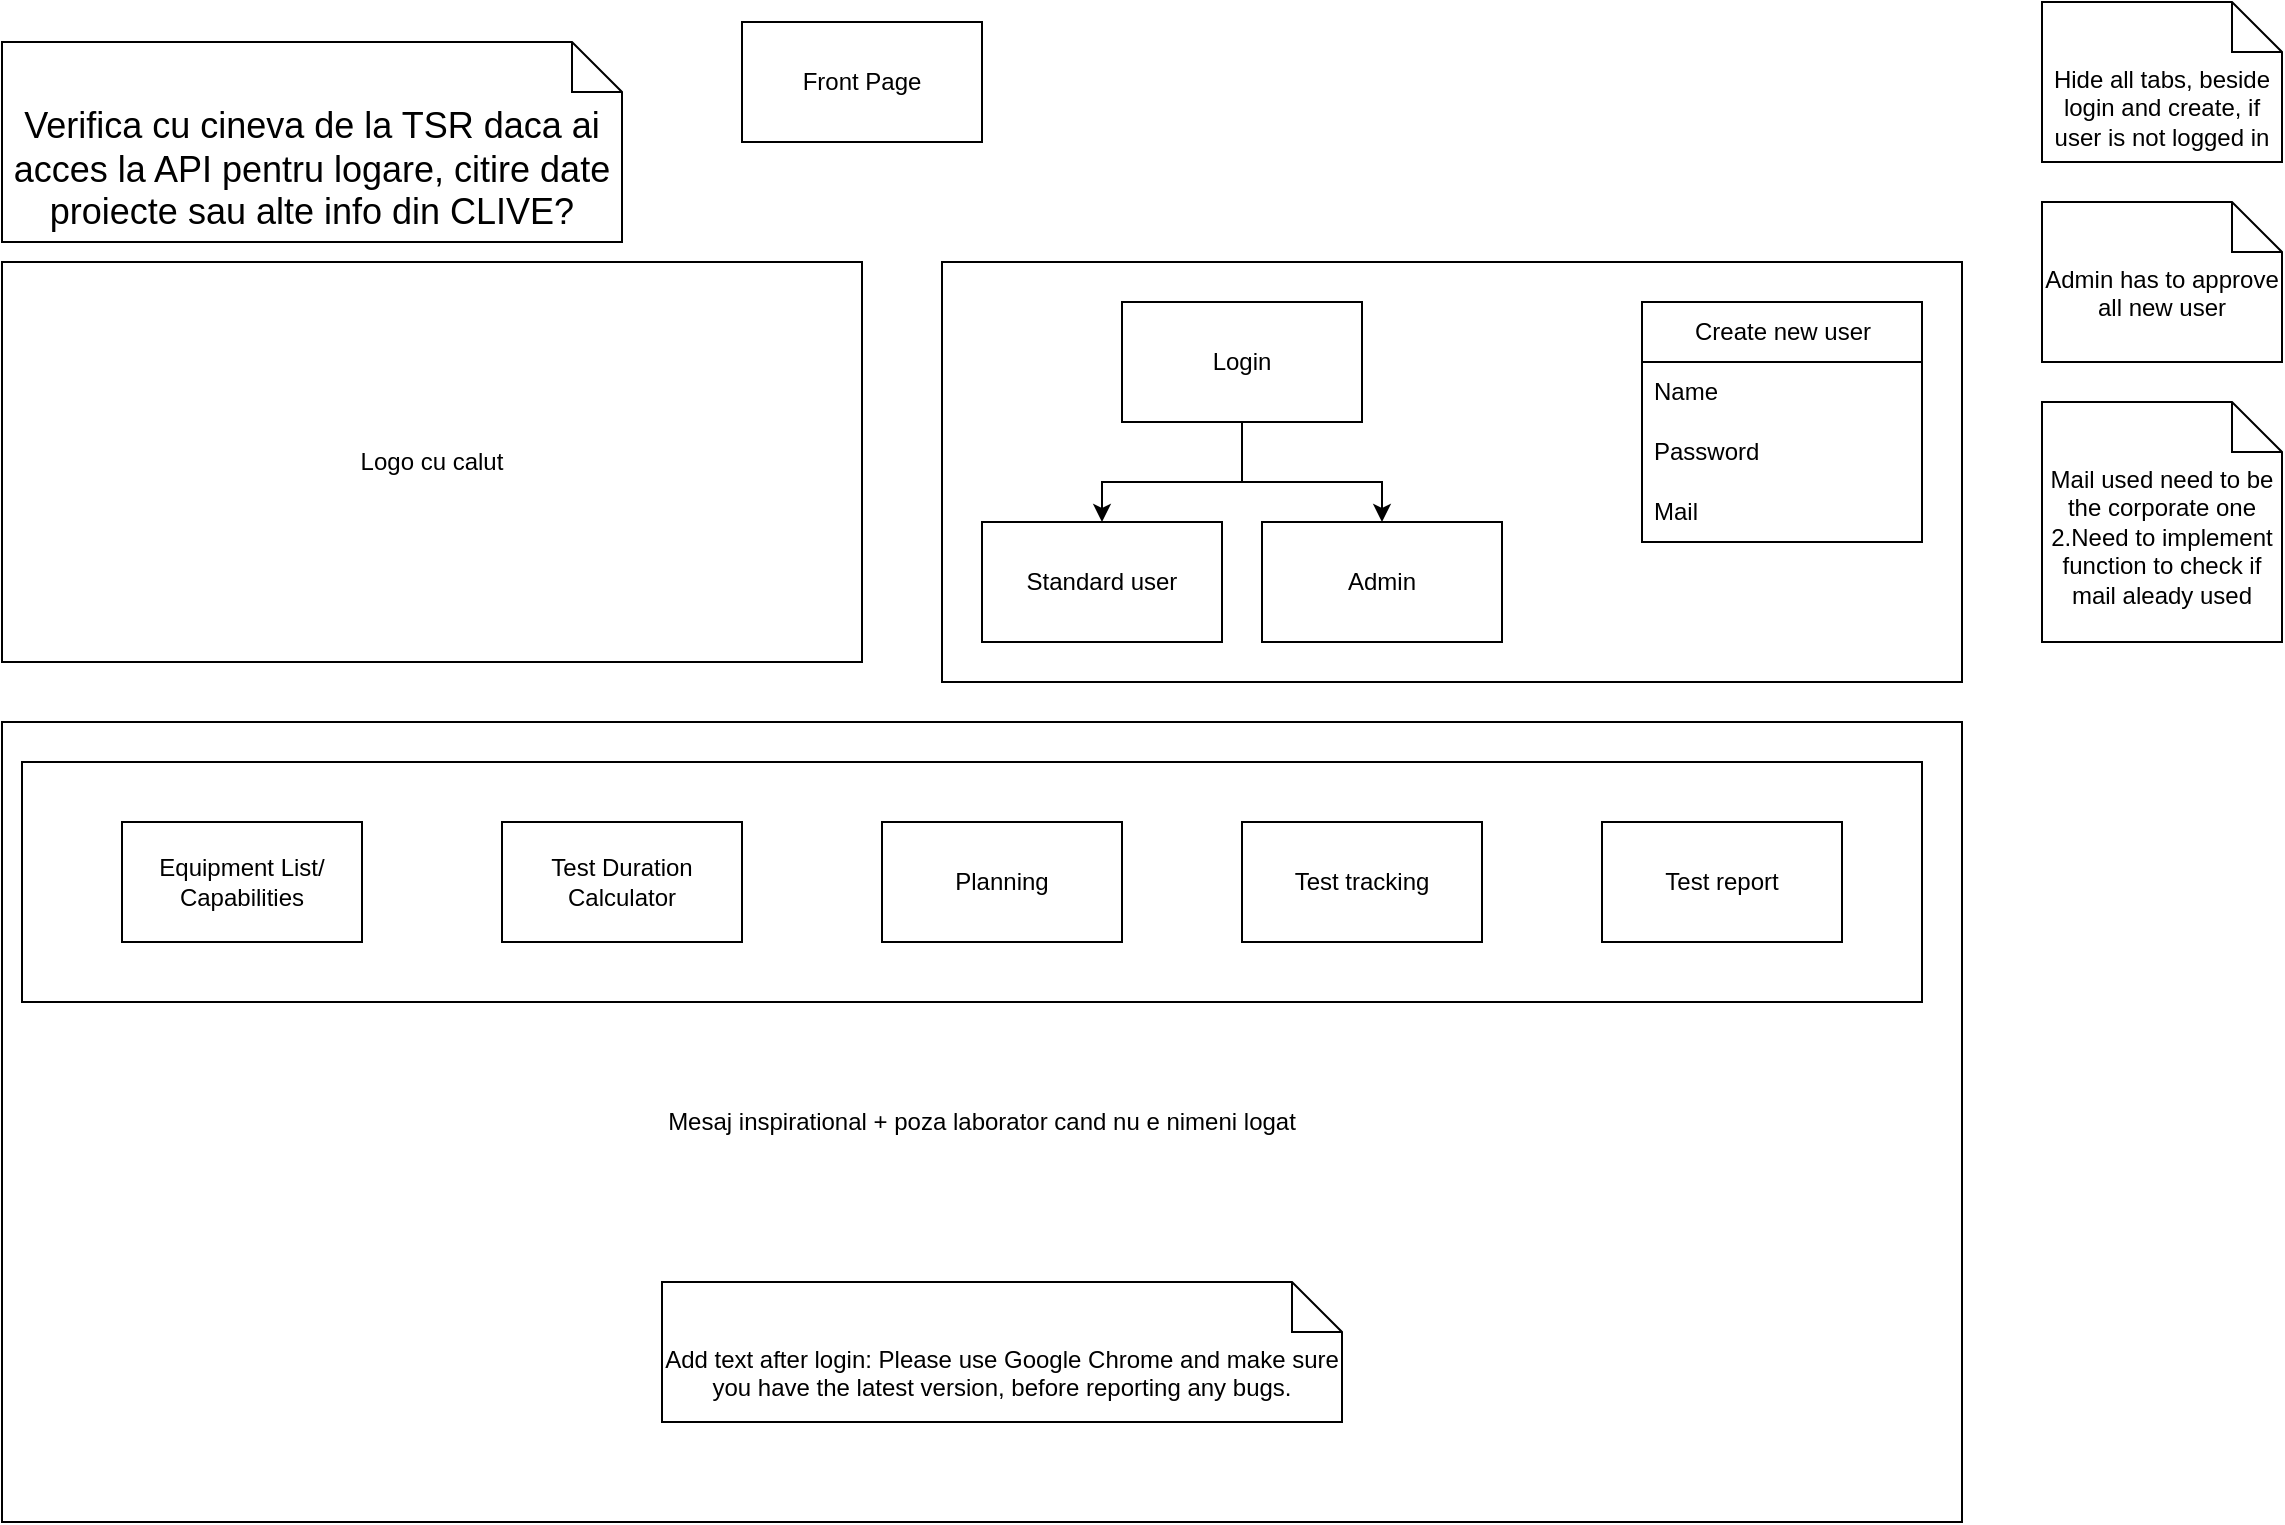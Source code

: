 <mxfile version="15.8.7" type="device" pages="7"><diagram id="C5RBs43oDa-KdzZeNtuy" name="Front Page"><mxGraphModel dx="1278" dy="649" grid="1" gridSize="10" guides="1" tooltips="1" connect="1" arrows="1" fold="1" page="1" pageScale="1" pageWidth="1600" pageHeight="1200" math="0" shadow="0"><root><mxCell id="WIyWlLk6GJQsqaUBKTNV-0"/><mxCell id="WIyWlLk6GJQsqaUBKTNV-1" parent="WIyWlLk6GJQsqaUBKTNV-0"/><mxCell id="rFt3KGQ4Cc3wVqvumHyu-2" value="Mesaj inspirational + poza laborator cand nu e nimeni logat" style="rounded=0;whiteSpace=wrap;html=1;" parent="WIyWlLk6GJQsqaUBKTNV-1" vertex="1"><mxGeometry x="140" y="380" width="980" height="400" as="geometry"/></mxCell><mxCell id="rFt3KGQ4Cc3wVqvumHyu-0" value="" style="rounded=0;whiteSpace=wrap;html=1;" parent="WIyWlLk6GJQsqaUBKTNV-1" vertex="1"><mxGeometry x="610" y="150" width="510" height="210" as="geometry"/></mxCell><mxCell id="I1V4Tr0UsQz78hEVoUAy-0" value="" style="rounded=0;whiteSpace=wrap;html=1;" parent="WIyWlLk6GJQsqaUBKTNV-1" vertex="1"><mxGeometry x="150" y="400" width="950" height="120" as="geometry"/></mxCell><mxCell id="RJZUPNU_bmwEEmIO1mNp-5" value="Front Page" style="rounded=0;whiteSpace=wrap;html=1;" parent="WIyWlLk6GJQsqaUBKTNV-1" vertex="1"><mxGeometry x="510" y="30" width="120" height="60" as="geometry"/></mxCell><mxCell id="RJZUPNU_bmwEEmIO1mNp-8" value="Login" style="rounded=0;whiteSpace=wrap;html=1;" parent="WIyWlLk6GJQsqaUBKTNV-1" vertex="1"><mxGeometry x="700" y="170" width="120" height="60" as="geometry"/></mxCell><mxCell id="RJZUPNU_bmwEEmIO1mNp-13" value="" style="edgeStyle=orthogonalEdgeStyle;rounded=0;orthogonalLoop=1;jettySize=auto;html=1;" parent="WIyWlLk6GJQsqaUBKTNV-1" target="RJZUPNU_bmwEEmIO1mNp-12" edge="1"><mxGeometry relative="1" as="geometry"><mxPoint x="760" y="240" as="sourcePoint"/><Array as="points"><mxPoint x="760" y="260"/><mxPoint x="690" y="260"/></Array></mxGeometry></mxCell><mxCell id="RJZUPNU_bmwEEmIO1mNp-16" value="" style="edgeStyle=orthogonalEdgeStyle;rounded=0;orthogonalLoop=1;jettySize=auto;html=1;exitX=0.5;exitY=1;exitDx=0;exitDy=0;" parent="WIyWlLk6GJQsqaUBKTNV-1" source="RJZUPNU_bmwEEmIO1mNp-8" target="RJZUPNU_bmwEEmIO1mNp-15" edge="1"><mxGeometry relative="1" as="geometry"><mxPoint x="760" y="240" as="sourcePoint"/><Array as="points"><mxPoint x="760" y="260"/><mxPoint x="830" y="260"/></Array></mxGeometry></mxCell><mxCell id="RJZUPNU_bmwEEmIO1mNp-12" value="Standard user" style="whiteSpace=wrap;html=1;rounded=0;" parent="WIyWlLk6GJQsqaUBKTNV-1" vertex="1"><mxGeometry x="630" y="280" width="120" height="60" as="geometry"/></mxCell><mxCell id="RJZUPNU_bmwEEmIO1mNp-15" value="Admin" style="whiteSpace=wrap;html=1;rounded=0;" parent="WIyWlLk6GJQsqaUBKTNV-1" vertex="1"><mxGeometry x="770" y="280" width="120" height="60" as="geometry"/></mxCell><mxCell id="RJZUPNU_bmwEEmIO1mNp-21" value="Create new user" style="swimlane;fontStyle=0;childLayout=stackLayout;horizontal=1;startSize=30;horizontalStack=0;resizeParent=1;resizeParentMax=0;resizeLast=0;collapsible=1;marginBottom=0;rounded=0;fillColor=none;gradientColor=none;html=1;" parent="WIyWlLk6GJQsqaUBKTNV-1" vertex="1"><mxGeometry x="960" y="170" width="140" height="120" as="geometry"><mxRectangle x="960" y="260" width="50" height="30" as="alternateBounds"/></mxGeometry></mxCell><mxCell id="RJZUPNU_bmwEEmIO1mNp-22" value="Name" style="text;strokeColor=none;fillColor=none;align=left;verticalAlign=middle;spacingLeft=4;spacingRight=4;overflow=hidden;points=[[0,0.5],[1,0.5]];portConstraint=eastwest;rotatable=0;rounded=0;html=1;" parent="RJZUPNU_bmwEEmIO1mNp-21" vertex="1"><mxGeometry y="30" width="140" height="30" as="geometry"/></mxCell><mxCell id="RJZUPNU_bmwEEmIO1mNp-23" value="Password" style="text;strokeColor=none;fillColor=none;align=left;verticalAlign=middle;spacingLeft=4;spacingRight=4;overflow=hidden;points=[[0,0.5],[1,0.5]];portConstraint=eastwest;rotatable=0;rounded=0;html=1;" parent="RJZUPNU_bmwEEmIO1mNp-21" vertex="1"><mxGeometry y="60" width="140" height="30" as="geometry"/></mxCell><mxCell id="RJZUPNU_bmwEEmIO1mNp-24" value="Mail" style="text;strokeColor=none;fillColor=none;align=left;verticalAlign=middle;spacingLeft=4;spacingRight=4;overflow=hidden;points=[[0,0.5],[1,0.5]];portConstraint=eastwest;rotatable=0;rounded=0;html=1;" parent="RJZUPNU_bmwEEmIO1mNp-21" vertex="1"><mxGeometry y="90" width="140" height="30" as="geometry"/></mxCell><mxCell id="RJZUPNU_bmwEEmIO1mNp-27" style="text;strokeColor=none;fillColor=none;align=left;verticalAlign=middle;spacingLeft=4;spacingRight=4;overflow=hidden;points=[[0,0.5],[1,0.5]];portConstraint=eastwest;rotatable=0;rounded=0;html=1;" parent="WIyWlLk6GJQsqaUBKTNV-1" vertex="1"><mxGeometry x="960" y="380" width="140" height="10" as="geometry"/></mxCell><mxCell id="RJZUPNU_bmwEEmIO1mNp-28" value="Test Duration Calculator" style="rounded=0;whiteSpace=wrap;html=1;fillColor=none;gradientColor=none;" parent="WIyWlLk6GJQsqaUBKTNV-1" vertex="1"><mxGeometry x="390" y="430" width="120" height="60" as="geometry"/></mxCell><mxCell id="RJZUPNU_bmwEEmIO1mNp-29" value="Planning" style="rounded=0;whiteSpace=wrap;html=1;fillColor=none;gradientColor=none;" parent="WIyWlLk6GJQsqaUBKTNV-1" vertex="1"><mxGeometry x="580" y="430" width="120" height="60" as="geometry"/></mxCell><mxCell id="RJZUPNU_bmwEEmIO1mNp-30" value="Equipment List/ Capabilities" style="rounded=0;whiteSpace=wrap;html=1;fillColor=none;gradientColor=none;" parent="WIyWlLk6GJQsqaUBKTNV-1" vertex="1"><mxGeometry x="200" y="430" width="120" height="60" as="geometry"/></mxCell><mxCell id="2_gbmBmk-mFy2eBmQ3GC-0" value="Hide all tabs, beside login and create, if user is not logged in" style="shape=note2;boundedLbl=1;whiteSpace=wrap;html=1;size=25;verticalAlign=top;align=center;" parent="WIyWlLk6GJQsqaUBKTNV-1" vertex="1"><mxGeometry x="1160" y="20" width="120" height="80" as="geometry"/></mxCell><mxCell id="2_gbmBmk-mFy2eBmQ3GC-1" value="Admin has to approve all new user" style="shape=note2;boundedLbl=1;whiteSpace=wrap;html=1;size=25;verticalAlign=top;align=center;" parent="WIyWlLk6GJQsqaUBKTNV-1" vertex="1"><mxGeometry x="1160" y="120" width="120" height="80" as="geometry"/></mxCell><mxCell id="2_gbmBmk-mFy2eBmQ3GC-2" value="Mail used need to be the corporate one&lt;br&gt;2.Need to implement function to check if mail aleady used" style="shape=note2;boundedLbl=1;whiteSpace=wrap;html=1;size=25;verticalAlign=top;align=center;" parent="WIyWlLk6GJQsqaUBKTNV-1" vertex="1"><mxGeometry x="1160" y="220" width="120" height="120" as="geometry"/></mxCell><mxCell id="rFt3KGQ4Cc3wVqvumHyu-1" value="Logo cu calut" style="rounded=0;whiteSpace=wrap;html=1;" parent="WIyWlLk6GJQsqaUBKTNV-1" vertex="1"><mxGeometry x="140" y="150" width="430" height="200" as="geometry"/></mxCell><mxCell id="rFt3KGQ4Cc3wVqvumHyu-3" value="Test tracking" style="rounded=0;whiteSpace=wrap;html=1;" parent="WIyWlLk6GJQsqaUBKTNV-1" vertex="1"><mxGeometry x="760" y="430" width="120" height="60" as="geometry"/></mxCell><mxCell id="XoXTZrkLWlKkHuD9dTyH-1" value="Add text after login: Please use Google Chrome and make sure you have the latest version, before reporting any bugs." style="shape=note2;boundedLbl=1;whiteSpace=wrap;html=1;size=25;verticalAlign=top;align=center;" parent="WIyWlLk6GJQsqaUBKTNV-1" vertex="1"><mxGeometry x="470" y="660" width="340" height="70" as="geometry"/></mxCell><mxCell id="IUTRgJCzyFQi7A_l7lbC-0" value="&lt;font style=&quot;font-size: 18px&quot;&gt;Verifica cu cineva de la TSR daca ai acces la API pentru logare, citire date proiecte sau alte info din CLIVE?&lt;/font&gt;" style="shape=note2;boundedLbl=1;whiteSpace=wrap;html=1;size=25;verticalAlign=top;align=center;" parent="WIyWlLk6GJQsqaUBKTNV-1" vertex="1"><mxGeometry x="140" y="40" width="310" height="100" as="geometry"/></mxCell><mxCell id="JUavuQLxGNnlcZO5YlxW-0" value="Test report" style="rounded=0;whiteSpace=wrap;html=1;" parent="WIyWlLk6GJQsqaUBKTNV-1" vertex="1"><mxGeometry x="940" y="430" width="120" height="60" as="geometry"/></mxCell></root></mxGraphModel></diagram><diagram id="7iiPvptK0KFM48THmmYd" name="Equipment List/ Capabilities"><mxGraphModel dx="1278" dy="649" grid="1" gridSize="10" guides="1" tooltips="1" connect="1" arrows="1" fold="1" page="1" pageScale="1" pageWidth="1600" pageHeight="1200" math="0" shadow="0"><root><mxCell id="DuJRWAIrD1JnlJbQq-Un-0"/><mxCell id="DuJRWAIrD1JnlJbQq-Un-1" parent="DuJRWAIrD1JnlJbQq-Un-0"/><mxCell id="w2K_tVpRgqPxnXqsQKxw-9" value="" style="rounded=0;whiteSpace=wrap;html=1;" parent="DuJRWAIrD1JnlJbQq-Un-1" vertex="1"><mxGeometry x="60" y="210" width="510" height="1550" as="geometry"/></mxCell><mxCell id="AWF-3m6g3krwU4YdUBEX-0" value="" style="rounded=0;whiteSpace=wrap;html=1;" parent="DuJRWAIrD1JnlJbQq-Un-1" vertex="1"><mxGeometry x="60" y="30" width="1140" height="130" as="geometry"/></mxCell><mxCell id="SFYWnweVkXIrbqSC1wzn-0" value="" style="rounded=0;whiteSpace=wrap;html=1;" parent="DuJRWAIrD1JnlJbQq-Un-1" vertex="1"><mxGeometry x="60" y="280" width="200" height="1310" as="geometry"/></mxCell><mxCell id="nLJQWRXgmxC8ID7Ermn4-0" value="Camera 1.toggle" style="rounded=1;whiteSpace=wrap;html=1;fillColor=none;gradientColor=none;" parent="DuJRWAIrD1JnlJbQq-Un-1" vertex="1"><mxGeometry x="260" y="50" width="120" height="60" as="geometry"/></mxCell><mxCell id="nLJQWRXgmxC8ID7Ermn4-1" value="Tmax" style="rounded=0;whiteSpace=wrap;html=1;fillColor=none;gradientColor=none;" parent="DuJRWAIrD1JnlJbQq-Un-1" vertex="1"><mxGeometry x="100" y="390" width="120" height="60" as="geometry"/></mxCell><mxCell id="nLJQWRXgmxC8ID7Ermn4-2" value="Tmin" style="rounded=0;whiteSpace=wrap;html=1;fillColor=none;gradientColor=none;" parent="DuJRWAIrD1JnlJbQq-Un-1" vertex="1"><mxGeometry x="100" y="480" width="120" height="60" as="geometry"/></mxCell><mxCell id="nLJQWRXgmxC8ID7Ermn4-3" value="Ramp up" style="rounded=0;whiteSpace=wrap;html=1;fillColor=none;gradientColor=none;" parent="DuJRWAIrD1JnlJbQq-Un-1" vertex="1"><mxGeometry x="100" y="570" width="120" height="60" as="geometry"/></mxCell><mxCell id="nLJQWRXgmxC8ID7Ermn4-4" value="Ramp down" style="rounded=0;whiteSpace=wrap;html=1;fillColor=none;gradientColor=none;" parent="DuJRWAIrD1JnlJbQq-Un-1" vertex="1"><mxGeometry x="100" y="660" width="120" height="60" as="geometry"/></mxCell><mxCell id="nLJQWRXgmxC8ID7Ermn4-5" value="Humidity Capable?&lt;br&gt;Yes / No" style="rounded=0;whiteSpace=wrap;html=1;fillColor=none;gradientColor=none;" parent="DuJRWAIrD1JnlJbQq-Un-1" vertex="1"><mxGeometry x="100" y="750" width="120" height="60" as="geometry"/></mxCell><mxCell id="nLJQWRXgmxC8ID7Ermn4-6" value="Limited Capability after calibration&lt;br&gt;Yes / No" style="rounded=0;whiteSpace=wrap;html=1;fillColor=none;gradientColor=none;" parent="DuJRWAIrD1JnlJbQq-Un-1" vertex="1"><mxGeometry x="100" y="840" width="120" height="60" as="geometry"/></mxCell><mxCell id="nLJQWRXgmxC8ID7Ermn4-7" value="Customs Number" style="rounded=0;whiteSpace=wrap;html=1;fillColor=none;gradientColor=none;" parent="DuJRWAIrD1JnlJbQq-Un-1" vertex="1"><mxGeometry x="100" y="930" width="120" height="60" as="geometry"/></mxCell><mxCell id="nLJQWRXgmxC8ID7Ermn4-8" value="Entry Ports" style="rounded=0;whiteSpace=wrap;html=1;fillColor=none;gradientColor=none;" parent="DuJRWAIrD1JnlJbQq-Un-1" vertex="1"><mxGeometry x="100" y="1110" width="120" height="60" as="geometry"/></mxCell><mxCell id="Vkca1y0qSs6QcmGNfRN8-4" value="Model: Dimensiune" style="rounded=0;whiteSpace=wrap;html=1;fillColor=none;gradientColor=none;" parent="DuJRWAIrD1JnlJbQq-Un-1" vertex="1"><mxGeometry x="100" y="300" width="120" height="60" as="geometry"/></mxCell><mxCell id="Vkca1y0qSs6QcmGNfRN8-5" value="Power sockets in area" style="rounded=0;whiteSpace=wrap;html=1;fillColor=none;gradientColor=none;" parent="DuJRWAIrD1JnlJbQq-Un-1" vertex="1"><mxGeometry x="100" y="1200" width="120" height="60" as="geometry"/></mxCell><mxCell id="Vkca1y0qSs6QcmGNfRN8-6" value="Buton EDIT" style="rounded=0;whiteSpace=wrap;html=1;fillColor=none;gradientColor=none;" parent="DuJRWAIrD1JnlJbQq-Un-1" vertex="1"><mxGeometry x="870" y="50" width="120" height="60" as="geometry"/></mxCell><mxCell id="Vkca1y0qSs6QcmGNfRN8-7" value="Buton Save" style="rounded=0;whiteSpace=wrap;html=1;fillColor=none;gradientColor=none;" parent="DuJRWAIrD1JnlJbQq-Un-1" vertex="1"><mxGeometry x="1050" y="50" width="120" height="60" as="geometry"/></mxCell><mxCell id="toYLeqBE4gD2reJ9LeEN-0" value="Buton Add new" style="rounded=0;whiteSpace=wrap;html=1;fillColor=none;gradientColor=none;" parent="DuJRWAIrD1JnlJbQq-Un-1" vertex="1"><mxGeometry x="700" y="50" width="120" height="60" as="geometry"/></mxCell><mxCell id="q4yD0in4XJLP5yVNJhra-0" value="Customs Seconds / Minutes" style="rounded=0;whiteSpace=wrap;html=1;fillColor=none;gradientColor=none;" parent="DuJRWAIrD1JnlJbQq-Un-1" vertex="1"><mxGeometry x="100" y="1020" width="120" height="60" as="geometry"/></mxCell><mxCell id="q4yD0in4XJLP5yVNJhra-1" value="LAO? Y/N" style="rounded=0;whiteSpace=wrap;html=1;" parent="DuJRWAIrD1JnlJbQq-Un-1" vertex="1"><mxGeometry x="100" y="1290" width="120" height="60" as="geometry"/></mxCell><mxCell id="q4yD0in4XJLP5yVNJhra-2" value="Condensation? Y/N" style="rounded=0;whiteSpace=wrap;html=1;" parent="DuJRWAIrD1JnlJbQq-Un-1" vertex="1"><mxGeometry x="100" y="1380" width="120" height="60" as="geometry"/></mxCell><mxCell id="tj1hWtfx8OJa_1Z9AtbY-0" value="Toggle:Business Unit" style="rounded=0;whiteSpace=wrap;html=1;fillColor=none;gradientColor=none;" parent="DuJRWAIrD1JnlJbQq-Un-1" vertex="1"><mxGeometry x="440" y="50" width="120" height="60" as="geometry"/></mxCell><mxCell id="tj1hWtfx8OJa_1Z9AtbY-1" value="Toggle button to choose between equipment and buisines unit" style="rounded=1;whiteSpace=wrap;html=1;fillColor=none;gradientColor=none;" parent="DuJRWAIrD1JnlJbQq-Un-1" vertex="1"><mxGeometry x="80" y="50" width="120" height="60" as="geometry"/></mxCell><mxCell id="tj1hWtfx8OJa_1Z9AtbY-2" value="" style="fillColor=#36B37E;strokeColor=none;rounded=1;arcSize=50;sketch=0;hachureGap=4;pointerEvents=0;fontFamily=Architects Daughter;fontSource=https%3A%2F%2Ffonts.googleapis.com%2Fcss%3Ffamily%3DArchitects%2BDaughter;fontSize=20;" parent="DuJRWAIrD1JnlJbQq-Un-1" vertex="1"><mxGeometry x="120" y="120" width="40" height="20" as="geometry"/></mxCell><mxCell id="tj1hWtfx8OJa_1Z9AtbY-3" value="" style="shape=ellipse;strokeColor=none;fillColor=#ffffff;sketch=0;hachureGap=4;pointerEvents=0;fontFamily=Architects Daughter;fontSource=https%3A%2F%2Ffonts.googleapis.com%2Fcss%3Ffamily%3DArchitects%2BDaughter;fontSize=20;" parent="tj1hWtfx8OJa_1Z9AtbY-2" vertex="1"><mxGeometry x="1" y="0.5" width="16" height="16" relative="1" as="geometry"><mxPoint x="-18" y="-8" as="offset"/></mxGeometry></mxCell><mxCell id="tj1hWtfx8OJa_1Z9AtbY-4" value="" style="html=1;shadow=0;dashed=0;shape=mxgraph.atlassian.check;strokeColor=#ffffff;strokeWidth=2;sketch=1;hachureGap=4;pointerEvents=0;fontFamily=Architects Daughter;fontSource=https%3A%2F%2Ffonts.googleapis.com%2Fcss%3Ffamily%3DArchitects%2BDaughter;fontSize=20;" parent="tj1hWtfx8OJa_1Z9AtbY-2" vertex="1"><mxGeometry y="0.5" width="10" height="8" relative="1" as="geometry"><mxPoint x="6" y="-5" as="offset"/></mxGeometry></mxCell><mxCell id="w2K_tVpRgqPxnXqsQKxw-0" value="" style="rounded=0;whiteSpace=wrap;html=1;" parent="DuJRWAIrD1JnlJbQq-Un-1" vertex="1"><mxGeometry x="630" y="210" width="570" height="590" as="geometry"/></mxCell><mxCell id="w2K_tVpRgqPxnXqsQKxw-1" value="Project name 1" style="rounded=0;whiteSpace=wrap;html=1;fillColor=none;gradientColor=none;" parent="DuJRWAIrD1JnlJbQq-Un-1" vertex="1"><mxGeometry x="675" y="380" width="120" height="60" as="geometry"/></mxCell><mxCell id="w2K_tVpRgqPxnXqsQKxw-2" value="e.g. 64 A Power socket" style="rounded=0;whiteSpace=wrap;html=1;fillColor=none;gradientColor=none;" parent="DuJRWAIrD1JnlJbQq-Un-1" vertex="1"><mxGeometry x="825" y="380" width="120" height="60" as="geometry"/></mxCell><mxCell id="w2K_tVpRgqPxnXqsQKxw-3" value="Project name 2" style="rounded=0;whiteSpace=wrap;html=1;fillColor=none;gradientColor=none;" parent="DuJRWAIrD1JnlJbQq-Un-1" vertex="1"><mxGeometry x="675" y="470" width="120" height="60" as="geometry"/></mxCell><mxCell id="w2K_tVpRgqPxnXqsQKxw-4" value="Only Big chambers" style="rounded=0;whiteSpace=wrap;html=1;fillColor=none;gradientColor=none;" parent="DuJRWAIrD1JnlJbQq-Un-1" vertex="1"><mxGeometry x="825" y="470" width="120" height="60" as="geometry"/></mxCell><mxCell id="w2K_tVpRgqPxnXqsQKxw-5" value="Requirement" style="text;strokeColor=none;fillColor=none;align=left;verticalAlign=top;spacingLeft=4;spacingRight=4;overflow=hidden;rotatable=0;points=[[0,0.5],[1,0.5]];portConstraint=eastwest;rounded=0;html=1;" parent="DuJRWAIrD1JnlJbQq-Un-1" vertex="1"><mxGeometry x="835" y="340" width="110" height="26" as="geometry"/></mxCell><mxCell id="w2K_tVpRgqPxnXqsQKxw-6" value="Project name 3" style="rounded=0;whiteSpace=wrap;html=1;fillColor=none;gradientColor=none;" parent="DuJRWAIrD1JnlJbQq-Un-1" vertex="1"><mxGeometry x="675" y="560" width="120" height="60" as="geometry"/></mxCell><mxCell id="w2K_tVpRgqPxnXqsQKxw-7" value="Custom per second" style="rounded=0;whiteSpace=wrap;html=1;fillColor=none;gradientColor=none;" parent="DuJRWAIrD1JnlJbQq-Un-1" vertex="1"><mxGeometry x="825" y="560" width="120" height="60" as="geometry"/></mxCell><mxCell id="w2K_tVpRgqPxnXqsQKxw-8" value="&amp;nbsp;4 Custom" style="rounded=0;whiteSpace=wrap;html=1;fillColor=none;gradientColor=none;" parent="DuJRWAIrD1JnlJbQq-Un-1" vertex="1"><mxGeometry x="975" y="560" width="120" height="60" as="geometry"/></mxCell><mxCell id="w2K_tVpRgqPxnXqsQKxw-10" value="Page and button is shown if toggle is for chamber" style="text;html=1;strokeColor=none;fillColor=none;align=center;verticalAlign=middle;whiteSpace=wrap;rounded=0;" parent="DuJRWAIrD1JnlJbQq-Un-1" vertex="1"><mxGeometry x="170" y="230" width="210" height="30" as="geometry"/></mxCell><mxCell id="w2K_tVpRgqPxnXqsQKxw-11" value="Page and button is shown if toggle is for Buisness unit" style="text;html=1;strokeColor=none;fillColor=none;align=center;verticalAlign=middle;whiteSpace=wrap;rounded=0;" parent="DuJRWAIrD1JnlJbQq-Un-1" vertex="1"><mxGeometry x="860" y="270" width="180" height="30" as="geometry"/></mxCell><mxCell id="tlWdZryNwerWiCRfiZDc-0" value="Neighbour chambers(To be completed for Ice water shock)" style="rounded=0;whiteSpace=wrap;html=1;" parent="DuJRWAIrD1JnlJbQq-Un-1" vertex="1"><mxGeometry x="100" y="1470" width="120" height="60" as="geometry"/></mxCell></root></mxGraphModel></diagram><diagram id="bTPfYPfa7E4M-gvD9mkZ" name="Test Duration Calculator"><mxGraphModel dx="1278" dy="1849" grid="1" gridSize="10" guides="1" tooltips="1" connect="1" arrows="1" fold="1" page="1" pageScale="1" pageWidth="1600" pageHeight="1200" math="0" shadow="0"><root><mxCell id="evMjg7DIV9kg0iN_RudY-0"/><mxCell id="evMjg7DIV9kg0iN_RudY-1" parent="evMjg7DIV9kg0iN_RudY-0"/><mxCell id="iEcpUaZsrXrKZJ6F6ecY-0" value="" style="rounded=0;whiteSpace=wrap;html=1;" parent="evMjg7DIV9kg0iN_RudY-1" vertex="1"><mxGeometry x="70" y="190" width="1500" height="880" as="geometry"/></mxCell><mxCell id="-1M276N7DuCSz5oevuFR-23" value="" style="rounded=0;whiteSpace=wrap;html=1;" parent="evMjg7DIV9kg0iN_RudY-1" vertex="1"><mxGeometry x="80" y="190" width="1250" height="80" as="geometry"/></mxCell><mxCell id="-1M276N7DuCSz5oevuFR-8" value="" style="rounded=0;whiteSpace=wrap;html=1;" parent="evMjg7DIV9kg0iN_RudY-1" vertex="1"><mxGeometry x="60" y="60" width="1000" height="90" as="geometry"/></mxCell><mxCell id="-1M276N7DuCSz5oevuFR-12" style="edgeStyle=orthogonalEdgeStyle;rounded=0;orthogonalLoop=1;jettySize=auto;html=1;entryX=0.5;entryY=1;entryDx=0;entryDy=0;entryPerimeter=0;" parent="evMjg7DIV9kg0iN_RudY-1" source="-1M276N7DuCSz5oevuFR-7" target="-1M276N7DuCSz5oevuFR-13" edge="1"><mxGeometry relative="1" as="geometry"><mxPoint x="480" y="485" as="targetPoint"/></mxGeometry></mxCell><mxCell id="-1M276N7DuCSz5oevuFR-7" value="" style="rounded=0;whiteSpace=wrap;html=1;" parent="evMjg7DIV9kg0iN_RudY-1" vertex="1"><mxGeometry x="80" y="280" width="360" height="730" as="geometry"/></mxCell><mxCell id="vC3Tqdd4kCdH7SI-XOFL-0" value="1. Standard name Test Name" style="rounded=0;whiteSpace=wrap;html=1;fillColor=none;gradientColor=none;" parent="evMjg7DIV9kg0iN_RudY-1" vertex="1"><mxGeometry x="90" y="290" width="120" height="60" as="geometry"/></mxCell><mxCell id="vC3Tqdd4kCdH7SI-XOFL-2" value="Project Name" style="rounded=0;whiteSpace=wrap;html=1;fillColor=none;gradientColor=none;" parent="evMjg7DIV9kg0iN_RudY-1" vertex="1"><mxGeometry x="370" y="200" width="120" height="60" as="geometry"/></mxCell><mxCell id="vC3Tqdd4kCdH7SI-XOFL-3" value="Toggle: Leg X&lt;br&gt;&amp;nbsp; &amp;nbsp; &amp;nbsp;Create New Leg" style="rounded=0;whiteSpace=wrap;html=1;fillColor=none;gradientColor=none;" parent="evMjg7DIV9kg0iN_RudY-1" vertex="1"><mxGeometry x="510" y="200" width="120" height="60" as="geometry"/></mxCell><mxCell id="vC3Tqdd4kCdH7SI-XOFL-6" value="Tstart:" style="rounded=0;whiteSpace=wrap;html=1;fillColor=none;gradientColor=none;" parent="evMjg7DIV9kg0iN_RudY-1" vertex="1"><mxGeometry x="270" y="450" width="120" height="60" as="geometry"/></mxCell><mxCell id="vC3Tqdd4kCdH7SI-XOFL-7" value="Tmin" style="rounded=0;whiteSpace=wrap;html=1;fillColor=none;gradientColor=none;" parent="evMjg7DIV9kg0iN_RudY-1" vertex="1"><mxGeometry x="270" y="530" width="120" height="60" as="geometry"/></mxCell><mxCell id="vC3Tqdd4kCdH7SI-XOFL-8" value="Tmax" style="rounded=0;whiteSpace=wrap;html=1;fillColor=none;gradientColor=none;" parent="evMjg7DIV9kg0iN_RudY-1" vertex="1"><mxGeometry x="270" y="610" width="120" height="60" as="geometry"/></mxCell><mxCell id="vC3Tqdd4kCdH7SI-XOFL-9" value="Thold" style="rounded=0;whiteSpace=wrap;html=1;fillColor=none;gradientColor=none;" parent="evMjg7DIV9kg0iN_RudY-1" vertex="1"><mxGeometry x="270" y="690" width="120" height="60" as="geometry"/></mxCell><mxCell id="yfXrq_zcImt6haItGx8Q-0" value="ID / Leg start date" style="rounded=0;whiteSpace=wrap;html=1;" parent="evMjg7DIV9kg0iN_RudY-1" vertex="1"><mxGeometry x="650" y="200" width="120" height="60" as="geometry"/></mxCell><mxCell id="OUhHXnB-wK_JYMWnzdED-1" style="edgeStyle=orthogonalEdgeStyle;rounded=0;orthogonalLoop=1;jettySize=auto;html=1;entryX=0.5;entryY=1;entryDx=0;entryDy=0;entryPerimeter=0;" parent="evMjg7DIV9kg0iN_RudY-1" source="iEcpUaZsrXrKZJ6F6ecY-2" target="OUhHXnB-wK_JYMWnzdED-0" edge="1"><mxGeometry relative="1" as="geometry"/></mxCell><mxCell id="iEcpUaZsrXrKZJ6F6ecY-2" value="Edit Project Data" style="rounded=0;whiteSpace=wrap;html=1;" parent="evMjg7DIV9kg0iN_RudY-1" vertex="1"><mxGeometry x="710" y="70" width="120" height="60" as="geometry"/></mxCell><mxCell id="-1M276N7DuCSz5oevuFR-1" style="edgeStyle=orthogonalEdgeStyle;rounded=0;orthogonalLoop=1;jettySize=auto;html=1;exitX=1;exitY=0.5;exitDx=0;exitDy=0;entryX=0.5;entryY=0;entryDx=0;entryDy=0;entryPerimeter=0;" parent="evMjg7DIV9kg0iN_RudY-1" source="iEcpUaZsrXrKZJ6F6ecY-3" target="-1M276N7DuCSz5oevuFR-0" edge="1"><mxGeometry relative="1" as="geometry"><mxPoint x="1080" y="140" as="targetPoint"/></mxGeometry></mxCell><mxCell id="iEcpUaZsrXrKZJ6F6ecY-3" value="Clone / Copy Project" style="rounded=0;whiteSpace=wrap;html=1;" parent="evMjg7DIV9kg0iN_RudY-1" vertex="1"><mxGeometry x="860" y="70" width="120" height="60" as="geometry"/></mxCell><mxCell id="-1M276N7DuCSz5oevuFR-0" value="New Project with name: Copy of Project ID XXX" style="shape=note2;boundedLbl=1;whiteSpace=wrap;html=1;size=25;verticalAlign=top;align=center;" parent="evMjg7DIV9kg0iN_RudY-1" vertex="1"><mxGeometry x="1170" y="60" width="120" height="90" as="geometry"/></mxCell><mxCell id="-1M276N7DuCSz5oevuFR-2" value="Project ID" style="rounded=0;whiteSpace=wrap;html=1;fillColor=none;gradientColor=none;" parent="evMjg7DIV9kg0iN_RudY-1" vertex="1"><mxGeometry x="90" y="200" width="120" height="60" as="geometry"/></mxCell><mxCell id="-1M276N7DuCSz5oevuFR-3" value="&lt;span&gt;Toggle: Project ID OR Search for Project ID&lt;/span&gt;" style="rounded=0;whiteSpace=wrap;html=1;" parent="evMjg7DIV9kg0iN_RudY-1" vertex="1"><mxGeometry x="100" y="70" width="120" height="60" as="geometry"/></mxCell><mxCell id="-1M276N7DuCSz5oevuFR-4" value="Start new project" style="rounded=0;whiteSpace=wrap;html=1;" parent="evMjg7DIV9kg0iN_RudY-1" vertex="1"><mxGeometry x="560" y="70" width="120" height="60" as="geometry"/></mxCell><mxCell id="2kp0RiQIdVxLkYgMcjS8-1" style="edgeStyle=orthogonalEdgeStyle;rounded=0;orthogonalLoop=1;jettySize=auto;html=1;exitX=0.5;exitY=0;exitDx=0;exitDy=0;" parent="evMjg7DIV9kg0iN_RudY-1" source="-1M276N7DuCSz5oevuFR-5" edge="1"><mxGeometry relative="1" as="geometry"><mxPoint x="1089.714" y="-50" as="targetPoint"/></mxGeometry></mxCell><mxCell id="-1M276N7DuCSz5oevuFR-5" value="Save" style="rounded=0;whiteSpace=wrap;html=1;" parent="evMjg7DIV9kg0iN_RudY-1" vertex="1"><mxGeometry x="1030" y="200" width="120" height="60" as="geometry"/></mxCell><mxCell id="-1M276N7DuCSz5oevuFR-25" style="edgeStyle=orthogonalEdgeStyle;rounded=0;orthogonalLoop=1;jettySize=auto;html=1;entryX=0;entryY=0.5;entryDx=0;entryDy=0;entryPerimeter=0;" parent="evMjg7DIV9kg0iN_RudY-1" source="-1M276N7DuCSz5oevuFR-6" target="-1M276N7DuCSz5oevuFR-24" edge="1"><mxGeometry relative="1" as="geometry"/></mxCell><mxCell id="-1M276N7DuCSz5oevuFR-6" value="Export to planning" style="rounded=0;whiteSpace=wrap;html=1;" parent="evMjg7DIV9kg0iN_RudY-1" vertex="1"><mxGeometry x="1170" y="200" width="120" height="60" as="geometry"/></mxCell><mxCell id="-1M276N7DuCSz5oevuFR-17" style="edgeStyle=orthogonalEdgeStyle;rounded=0;orthogonalLoop=1;jettySize=auto;html=1;" parent="evMjg7DIV9kg0iN_RudY-1" source="-1M276N7DuCSz5oevuFR-13" target="-1M276N7DuCSz5oevuFR-15" edge="1"><mxGeometry relative="1" as="geometry"/></mxCell><mxCell id="-1M276N7DuCSz5oevuFR-13" value="After Click or enter 1.Standard name /&amp;nbsp; Test name fields will be added on the right side of screen and a default zone will be left on left side with no data input" style="shape=note2;boundedLbl=1;whiteSpace=wrap;html=1;size=25;verticalAlign=top;align=center;" parent="evMjg7DIV9kg0iN_RudY-1" vertex="1"><mxGeometry x="480" y="305" width="180" height="155" as="geometry"/></mxCell><mxCell id="-1M276N7DuCSz5oevuFR-14" value="Click to calculate duration or press enter" style="rounded=0;whiteSpace=wrap;html=1;" parent="evMjg7DIV9kg0iN_RudY-1" vertex="1"><mxGeometry x="90" y="370" width="120" height="60" as="geometry"/></mxCell><mxCell id="5VFwo6uD01gqR_GQ--WW-1" style="edgeStyle=orthogonalEdgeStyle;rounded=0;orthogonalLoop=1;jettySize=auto;html=1;entryX=0.5;entryY=0;entryDx=0;entryDy=0;entryPerimeter=0;" parent="evMjg7DIV9kg0iN_RudY-1" source="-1M276N7DuCSz5oevuFR-15" target="5VFwo6uD01gqR_GQ--WW-0" edge="1"><mxGeometry relative="1" as="geometry"/></mxCell><mxCell id="SlE-0u7bJ63nMxhUcq6w-1" style="edgeStyle=orthogonalEdgeStyle;rounded=0;orthogonalLoop=1;jettySize=auto;html=1;exitX=0.25;exitY=1;exitDx=0;exitDy=0;entryX=0.5;entryY=0;entryDx=0;entryDy=0;entryPerimeter=0;" parent="evMjg7DIV9kg0iN_RudY-1" source="-1M276N7DuCSz5oevuFR-15" target="SlE-0u7bJ63nMxhUcq6w-0" edge="1"><mxGeometry relative="1" as="geometry"/></mxCell><mxCell id="-1M276N7DuCSz5oevuFR-15" value="" style="rounded=0;whiteSpace=wrap;html=1;" parent="evMjg7DIV9kg0iN_RudY-1" vertex="1"><mxGeometry x="700" y="290" width="860" height="185" as="geometry"/></mxCell><mxCell id="-1M276N7DuCSz5oevuFR-18" value="1. Standard name Test Name" style="rounded=0;whiteSpace=wrap;html=1;fillColor=none;gradientColor=none;" parent="evMjg7DIV9kg0iN_RudY-1" vertex="1"><mxGeometry x="730" y="395" width="120" height="60" as="geometry"/></mxCell><mxCell id="-1M276N7DuCSz5oevuFR-19" value="Test duration weeks/ days / hours" style="rounded=0;whiteSpace=wrap;html=1;" parent="evMjg7DIV9kg0iN_RudY-1" vertex="1"><mxGeometry x="870" y="395" width="120" height="60" as="geometry"/></mxCell><mxCell id="-1M276N7DuCSz5oevuFR-20" value="Available start date(based on planning sheet)" style="rounded=0;whiteSpace=wrap;html=1;" parent="evMjg7DIV9kg0iN_RudY-1" vertex="1"><mxGeometry x="1010" y="395" width="120" height="60" as="geometry"/></mxCell><mxCell id="-1M276N7DuCSz5oevuFR-21" value="Chamber NR. XX" style="rounded=0;whiteSpace=wrap;html=1;" parent="evMjg7DIV9kg0iN_RudY-1" vertex="1"><mxGeometry x="1290" y="395" width="120" height="60" as="geometry"/></mxCell><mxCell id="-1M276N7DuCSz5oevuFR-22" value="Export Test parameters to JSON file" style="rounded=0;whiteSpace=wrap;html=1;" parent="evMjg7DIV9kg0iN_RudY-1" vertex="1"><mxGeometry x="1430" y="395" width="120" height="60" as="geometry"/></mxCell><mxCell id="-1M276N7DuCSz5oevuFR-24" value="0.Check if Project alrady exist on planning&lt;br&gt;1.Lock tests to planning&lt;br&gt;2.Add random color to Leg&lt;br&gt;3.Export data to Test tracking." style="shape=note2;boundedLbl=1;whiteSpace=wrap;html=1;size=25;verticalAlign=top;align=center;" parent="evMjg7DIV9kg0iN_RudY-1" vertex="1"><mxGeometry x="1350" y="140" width="190" height="120" as="geometry"/></mxCell><mxCell id="2kp0RiQIdVxLkYgMcjS8-3" style="edgeStyle=orthogonalEdgeStyle;rounded=0;orthogonalLoop=1;jettySize=auto;html=1;exitX=0;exitY=0;exitDx=150;exitDy=67.5;exitPerimeter=0;entryX=0;entryY=0.5;entryDx=0;entryDy=0;entryPerimeter=0;" parent="evMjg7DIV9kg0iN_RudY-1" source="5VFwo6uD01gqR_GQ--WW-0" target="2kp0RiQIdVxLkYgMcjS8-0" edge="1"><mxGeometry relative="1" as="geometry"/></mxCell><mxCell id="5VFwo6uD01gqR_GQ--WW-0" value="Next test start date will be based on end date of previous test taking in account weekends and free days&amp;nbsp;" style="shape=note2;boundedLbl=1;whiteSpace=wrap;html=1;size=25;verticalAlign=top;align=center;" parent="evMjg7DIV9kg0iN_RudY-1" vertex="1"><mxGeometry x="1055" y="595" width="150" height="110" as="geometry"/></mxCell><mxCell id="SlE-0u7bJ63nMxhUcq6w-0" value="If mouse click on 1.Test Name parameter used to calculate duration will appear on left side of screen" style="shape=note2;boundedLbl=1;whiteSpace=wrap;html=1;size=25;verticalAlign=top;align=center;" parent="evMjg7DIV9kg0iN_RudY-1" vertex="1"><mxGeometry x="830" y="600" width="170" height="100" as="geometry"/></mxCell><mxCell id="OUhHXnB-wK_JYMWnzdED-0" value="Prompt which require password will Pop Up to activate edit" style="shape=note2;boundedLbl=1;whiteSpace=wrap;html=1;size=25;verticalAlign=top;align=center;" parent="evMjg7DIV9kg0iN_RudY-1" vertex="1"><mxGeometry x="710" y="-120" width="120" height="90" as="geometry"/></mxCell><mxCell id="4bAGWJzG4Wa3ph4t4Eim-0" value="Number of samples" style="rounded=0;whiteSpace=wrap;html=1;" parent="evMjg7DIV9kg0iN_RudY-1" vertex="1"><mxGeometry x="270" y="290" width="120" height="60" as="geometry"/></mxCell><mxCell id="4bAGWJzG4Wa3ph4t4Eim-1" value="Operated during test: Y/N." style="rounded=0;whiteSpace=wrap;html=1;" parent="evMjg7DIV9kg0iN_RudY-1" vertex="1"><mxGeometry x="270" y="370" width="120" height="60" as="geometry"/></mxCell><mxCell id="bVf4YIRvmUVixwbp24bU-0" value="Toggle to select:Bussines unit" style="rounded=0;whiteSpace=wrap;html=1;" parent="evMjg7DIV9kg0iN_RudY-1" vertex="1"><mxGeometry x="230" y="200" width="120" height="60" as="geometry"/></mxCell><mxCell id="xRPLP_qJnTxZJ20RIi7o-0" value="End date for test" style="rounded=0;whiteSpace=wrap;html=1;" parent="evMjg7DIV9kg0iN_RudY-1" vertex="1"><mxGeometry x="1150" y="395" width="120" height="60" as="geometry"/></mxCell><mxCell id="TiTrOATbu9SmciyEOEHM-0" value="Project team requester:" style="rounded=0;whiteSpace=wrap;html=1;" parent="evMjg7DIV9kg0iN_RudY-1" vertex="1"><mxGeometry x="760" y="310" width="160" height="60" as="geometry"/></mxCell><mxCell id="TiTrOATbu9SmciyEOEHM-1" value="Test planner:(Get name via logged user when click to calculate button)" style="rounded=0;whiteSpace=wrap;html=1;" parent="evMjg7DIV9kg0iN_RudY-1" vertex="1"><mxGeometry x="1100" y="310" width="160" height="60" as="geometry"/></mxCell><mxCell id="TiTrOATbu9SmciyEOEHM-2" value="Rel test performer(To be added after qualification start by rel)" style="rounded=0;whiteSpace=wrap;html=1;" parent="evMjg7DIV9kg0iN_RudY-1" vertex="1"><mxGeometry x="1290" y="310" width="190" height="60" as="geometry"/></mxCell><mxCell id="TiTrOATbu9SmciyEOEHM-3" value="Project team FT:" style="rounded=0;whiteSpace=wrap;html=1;" parent="evMjg7DIV9kg0iN_RudY-1" vertex="1"><mxGeometry x="950" y="310" width="120" height="60" as="geometry"/></mxCell><mxCell id="RTq5uI1EXYRO_LDTOZke-0" value="Buffer: Days added to test duration" style="rounded=0;whiteSpace=wrap;html=1;" parent="evMjg7DIV9kg0iN_RudY-1" vertex="1"><mxGeometry x="270" y="850" width="120" height="60" as="geometry"/></mxCell><mxCell id="RTq5uI1EXYRO_LDTOZke-1" value="Cycles" style="rounded=0;whiteSpace=wrap;html=1;" parent="evMjg7DIV9kg0iN_RudY-1" vertex="1"><mxGeometry x="270" y="770" width="120" height="60" as="geometry"/></mxCell><mxCell id="2kp0RiQIdVxLkYgMcjS8-0" value="Test start will be considered next work day at 12:00. And can be started earlier if possible.&lt;br&gt;e.g Test end on monday at 14:00, Next test will be started on Tuesday at 12:00&lt;br&gt;" style="shape=note2;boundedLbl=1;whiteSpace=wrap;html=1;size=25;verticalAlign=top;align=center;" parent="evMjg7DIV9kg0iN_RudY-1" vertex="1"><mxGeometry x="1220" y="610" width="260" height="100" as="geometry"/></mxCell><mxCell id="2kp0RiQIdVxLkYgMcjS8-2" value="When save button is pressed close edit capability for user" style="shape=note2;boundedLbl=1;whiteSpace=wrap;html=1;size=25;verticalAlign=top;align=center;" parent="evMjg7DIV9kg0iN_RudY-1" vertex="1"><mxGeometry x="1030" y="-140" width="120" height="90" as="geometry"/></mxCell></root></mxGraphModel></diagram><diagram id="MhrQXcuz5mjTR60WTdn2" name="Planning"><mxGraphModel dx="1278" dy="649" grid="1" gridSize="10" guides="1" tooltips="1" connect="1" arrows="1" fold="1" page="1" pageScale="1" pageWidth="1600" pageHeight="1200" math="0" shadow="0"><root><mxCell id="TK3ACEvgdBbz_1Hgbox4-0"/><mxCell id="TK3ACEvgdBbz_1Hgbox4-1" parent="TK3ACEvgdBbz_1Hgbox4-0"/><mxCell id="UUB-1cs5WtMnaBPNgjiE-0" style="edgeStyle=orthogonalEdgeStyle;rounded=0;orthogonalLoop=1;jettySize=auto;html=1;exitX=1;exitY=0.5;exitDx=0;exitDy=0;" parent="TK3ACEvgdBbz_1Hgbox4-1" source="bScnouBe5XKYRXIRtfD8-1" edge="1"><mxGeometry relative="1" as="geometry"><mxPoint x="870" y="300" as="targetPoint"/></mxGeometry></mxCell><mxCell id="uDeRx7ihc6-tACdez9_r-1" style="edgeStyle=orthogonalEdgeStyle;rounded=0;orthogonalLoop=1;jettySize=auto;html=1;exitX=1;exitY=0.5;exitDx=0;exitDy=0;fontSize=18;" parent="TK3ACEvgdBbz_1Hgbox4-1" source="bScnouBe5XKYRXIRtfD8-1" target="uDeRx7ihc6-tACdez9_r-0" edge="1"><mxGeometry relative="1" as="geometry"/></mxCell><mxCell id="bScnouBe5XKYRXIRtfD8-1" value="" style="rounded=0;whiteSpace=wrap;html=1;" parent="TK3ACEvgdBbz_1Hgbox4-1" vertex="1"><mxGeometry x="160" y="100" width="600" height="400" as="geometry"/></mxCell><mxCell id="liT5afjlEW7ip1pkCoO5-1" value="" style="rounded=1;absoluteArcSize=1;html=1;arcSize=10;" parent="TK3ACEvgdBbz_1Hgbox4-1" vertex="1"><mxGeometry x="20" y="230" width="100" height="100" as="geometry"/></mxCell><mxCell id="liT5afjlEW7ip1pkCoO5-2" value="Calendar&amp;nbsp;&lt;br&gt;Week 1" style="html=1;shape=mxgraph.er.anchor;whiteSpace=wrap;" parent="liT5afjlEW7ip1pkCoO5-1" vertex="1"><mxGeometry width="50" height="100" as="geometry"/></mxCell><mxCell id="liT5afjlEW7ip1pkCoO5-3" value="Monday&lt;br&gt;....&lt;br&gt;Sunday" style="rounded=1;absoluteArcSize=1;html=1;arcSize=10;whiteSpace=wrap;points=[];strokeColor=inherit;fillColor=inherit;" parent="liT5afjlEW7ip1pkCoO5-1" vertex="1"><mxGeometry x="50" y="5" width="45" height="90" as="geometry"/></mxCell><mxCell id="tvGqzPx8-_0jWJkVg019-2" style="edgeStyle=orthogonalEdgeStyle;rounded=0;orthogonalLoop=1;jettySize=auto;html=1;entryX=0.5;entryY=0;entryDx=0;entryDy=0;" parent="TK3ACEvgdBbz_1Hgbox4-1" source="liT5afjlEW7ip1pkCoO5-5" target="tvGqzPx8-_0jWJkVg019-0" edge="1"><mxGeometry relative="1" as="geometry"/></mxCell><mxCell id="tvGqzPx8-_0jWJkVg019-3" style="edgeStyle=orthogonalEdgeStyle;rounded=0;orthogonalLoop=1;jettySize=auto;html=1;exitX=0.5;exitY=1;exitDx=0;exitDy=0;entryX=0.5;entryY=0;entryDx=0;entryDy=0;" parent="TK3ACEvgdBbz_1Hgbox4-1" source="liT5afjlEW7ip1pkCoO5-5" target="tvGqzPx8-_0jWJkVg019-1" edge="1"><mxGeometry relative="1" as="geometry"/></mxCell><mxCell id="liT5afjlEW7ip1pkCoO5-5" value="Chamber 1" style="rounded=0;whiteSpace=wrap;html=1;" parent="TK3ACEvgdBbz_1Hgbox4-1" vertex="1"><mxGeometry x="260" y="20" width="120" height="60" as="geometry"/></mxCell><mxCell id="tvGqzPx8-_0jWJkVg019-0" value="Test 1 Name&amp;nbsp;" style="rounded=0;whiteSpace=wrap;html=1;" parent="TK3ACEvgdBbz_1Hgbox4-1" vertex="1"><mxGeometry x="180" y="170" width="120" height="60" as="geometry"/></mxCell><mxCell id="tvGqzPx8-_0jWJkVg019-16" style="edgeStyle=orthogonalEdgeStyle;rounded=0;orthogonalLoop=1;jettySize=auto;html=1;exitX=1;exitY=0.5;exitDx=0;exitDy=0;entryX=0;entryY=0.5;entryDx=0;entryDy=0;entryPerimeter=0;" parent="TK3ACEvgdBbz_1Hgbox4-1" source="tvGqzPx8-_0jWJkVg019-1" target="tvGqzPx8-_0jWJkVg019-15" edge="1"><mxGeometry relative="1" as="geometry"/></mxCell><mxCell id="tvGqzPx8-_0jWJkVg019-18" style="edgeStyle=orthogonalEdgeStyle;rounded=0;orthogonalLoop=1;jettySize=auto;html=1;exitX=1;exitY=0.5;exitDx=0;exitDy=0;entryX=0;entryY=0.5;entryDx=0;entryDy=0;entryPerimeter=0;" parent="TK3ACEvgdBbz_1Hgbox4-1" source="tvGqzPx8-_0jWJkVg019-1" target="tvGqzPx8-_0jWJkVg019-17" edge="1"><mxGeometry relative="1" as="geometry"><Array as="points"><mxPoint x="480" y="200"/><mxPoint x="480" y="280"/></Array></mxGeometry></mxCell><mxCell id="tvGqzPx8-_0jWJkVg019-1" value="Percentage done of test" style="rounded=0;whiteSpace=wrap;html=1;" parent="TK3ACEvgdBbz_1Hgbox4-1" vertex="1"><mxGeometry x="330" y="170" width="120" height="60" as="geometry"/></mxCell><mxCell id="tvGqzPx8-_0jWJkVg019-15" value="Taken form API of espec chamber(if it exists) based on Profile Name from the chamber matching the name from the planning" style="shape=note2;boundedLbl=1;whiteSpace=wrap;html=1;size=25;verticalAlign=top;align=center;" parent="TK3ACEvgdBbz_1Hgbox4-1" vertex="1"><mxGeometry x="510" y="110" width="190" height="110" as="geometry"/></mxCell><mxCell id="tvGqzPx8-_0jWJkVg019-17" value="Search for a way to get data from Simpati or Voetsch chambers?" style="shape=note2;boundedLbl=1;whiteSpace=wrap;html=1;size=25;verticalAlign=top;align=center;" parent="TK3ACEvgdBbz_1Hgbox4-1" vertex="1"><mxGeometry x="510" y="240" width="200" height="80" as="geometry"/></mxCell><mxCell id="tvGqzPx8-_0jWJkVg019-19" value="" style="rounded=1;absoluteArcSize=1;html=1;arcSize=10;" parent="TK3ACEvgdBbz_1Hgbox4-1" vertex="1"><mxGeometry x="20" y="580" width="100" height="100" as="geometry"/></mxCell><mxCell id="tvGqzPx8-_0jWJkVg019-20" value="Calendar&amp;nbsp;&lt;br&gt;Week" style="html=1;shape=mxgraph.er.anchor;whiteSpace=wrap;" parent="tvGqzPx8-_0jWJkVg019-19" vertex="1"><mxGeometry width="50" height="100" as="geometry"/></mxCell><mxCell id="tvGqzPx8-_0jWJkVg019-21" value="Monday&lt;br&gt;....&lt;br&gt;Sunday" style="rounded=1;absoluteArcSize=1;html=1;arcSize=10;whiteSpace=wrap;points=[];strokeColor=inherit;fillColor=inherit;" parent="tvGqzPx8-_0jWJkVg019-19" vertex="1"><mxGeometry x="50" y="5" width="45" height="90" as="geometry"/></mxCell><mxCell id="08dZ3QWXXHBnM-fkIQXq-2" style="edgeStyle=orthogonalEdgeStyle;rounded=0;orthogonalLoop=1;jettySize=auto;html=1;exitX=0.5;exitY=1;exitDx=0;exitDy=0;exitPerimeter=0;entryX=0.5;entryY=0;entryDx=0;entryDy=0;entryPerimeter=0;" parent="TK3ACEvgdBbz_1Hgbox4-1" source="08dZ3QWXXHBnM-fkIQXq-0" target="08dZ3QWXXHBnM-fkIQXq-1" edge="1"><mxGeometry relative="1" as="geometry"/></mxCell><mxCell id="08dZ3QWXXHBnM-fkIQXq-0" value="" style="html=1;verticalLabelPosition=bottom;labelBackgroundColor=#ffffff;verticalAlign=top;shadow=0;dashed=0;strokeWidth=2;shape=mxgraph.ios7.misc.select;fillColor=#0080f0;strokeColor=#ffffff;sketch=0;" parent="TK3ACEvgdBbz_1Hgbox4-1" vertex="1"><mxGeometry x="410" y="290" width="70" height="50" as="geometry"/></mxCell><mxCell id="08dZ3QWXXHBnM-fkIQXq-1" value="Add check box, if checked test can Be manualy moved to another chamber or week, and before change, test has to be compared to chamber capabilities to see if test is possible" style="shape=note2;boundedLbl=1;whiteSpace=wrap;html=1;size=25;verticalAlign=top;align=center;" parent="TK3ACEvgdBbz_1Hgbox4-1" vertex="1"><mxGeometry x="470" y="380" width="250" height="110" as="geometry"/></mxCell><mxCell id="OMsEtouMxTzOzzgkOLAS-1" value="Tests are added based on Test Duration Calculator sheet" style="shape=note2;boundedLbl=1;whiteSpace=wrap;html=1;size=25;verticalAlign=top;align=center;" parent="TK3ACEvgdBbz_1Hgbox4-1" vertex="1"><mxGeometry x="180" y="280" width="200" height="70" as="geometry"/></mxCell><mxCell id="UUB-1cs5WtMnaBPNgjiE-1" value="FUTURE STATE:With this data, from chamber and test duration, a New Page, Test tracking can be created." style="rounded=0;whiteSpace=wrap;html=1;" parent="TK3ACEvgdBbz_1Hgbox4-1" vertex="1"><mxGeometry x="870" y="230" width="240" height="135" as="geometry"/></mxCell><mxCell id="uDeRx7ihc6-tACdez9_r-0" value="&lt;font style=&quot;font-size: 12px&quot;&gt;FUTURE STATE: Send e-mail to REL tester with tests that need to start next CW.&lt;/font&gt;" style="shape=note2;boundedLbl=1;whiteSpace=wrap;html=1;size=25;verticalAlign=top;align=center;fontSize=18;" parent="TK3ACEvgdBbz_1Hgbox4-1" vertex="1"><mxGeometry x="860" y="380" width="260" height="90" as="geometry"/></mxCell></root></mxGraphModel></diagram><diagram id="CCFPiXinFv-ZukWovo4Z" name="Test Tracking"><mxGraphModel dx="1278" dy="649" grid="1" gridSize="10" guides="1" tooltips="1" connect="1" arrows="1" fold="1" page="1" pageScale="1" pageWidth="1600" pageHeight="1200" math="0" shadow="0"><root><mxCell id="uo6-Z-7ggpIEmoZJLxA2-0"/><mxCell id="uo6-Z-7ggpIEmoZJLxA2-1" parent="uo6-Z-7ggpIEmoZJLxA2-0"/><mxCell id="uo6-Z-7ggpIEmoZJLxA2-2" value="" style="rounded=0;whiteSpace=wrap;html=1;" parent="uo6-Z-7ggpIEmoZJLxA2-1" vertex="1"><mxGeometry x="180" y="50" width="1230" height="590" as="geometry"/></mxCell><mxCell id="pOonoEpq-_hy6tB-ILtk-0" value="Completed based on Planning sheet(Only if fully functional for all chambers)" style="text;html=1;strokeColor=none;fillColor=none;align=center;verticalAlign=middle;whiteSpace=wrap;rounded=0;" parent="uo6-Z-7ggpIEmoZJLxA2-1" vertex="1"><mxGeometry x="510" y="70" width="550" height="30" as="geometry"/></mxCell><mxCell id="pOonoEpq-_hy6tB-ILtk-1" value="ID&amp;nbsp;" style="rounded=0;whiteSpace=wrap;html=1;" parent="uo6-Z-7ggpIEmoZJLxA2-1" vertex="1"><mxGeometry x="230" y="150" width="120" height="60" as="geometry"/></mxCell><mxCell id="pOonoEpq-_hy6tB-ILtk-2" value="Project name" style="rounded=0;whiteSpace=wrap;html=1;" parent="uo6-Z-7ggpIEmoZJLxA2-1" vertex="1"><mxGeometry x="380" y="150" width="120" height="60" as="geometry"/></mxCell><mxCell id="pOonoEpq-_hy6tB-ILtk-3" value="Test start" style="rounded=0;whiteSpace=wrap;html=1;" parent="uo6-Z-7ggpIEmoZJLxA2-1" vertex="1"><mxGeometry x="980" y="150" width="120" height="60" as="geometry"/></mxCell><mxCell id="pOonoEpq-_hy6tB-ILtk-4" value="Test end" style="rounded=0;whiteSpace=wrap;html=1;" parent="uo6-Z-7ggpIEmoZJLxA2-1" vertex="1"><mxGeometry x="1130" y="150" width="120" height="60" as="geometry"/></mxCell><mxCell id="pOonoEpq-_hy6tB-ILtk-5" value="Planned test start" style="rounded=0;whiteSpace=wrap;html=1;" parent="uo6-Z-7ggpIEmoZJLxA2-1" vertex="1"><mxGeometry x="680" y="150" width="120" height="60" as="geometry"/></mxCell><mxCell id="pOonoEpq-_hy6tB-ILtk-6" value="Planned test end" style="rounded=0;whiteSpace=wrap;html=1;" parent="uo6-Z-7ggpIEmoZJLxA2-1" vertex="1"><mxGeometry x="830" y="150" width="120" height="60" as="geometry"/></mxCell><mxCell id="pOonoEpq-_hy6tB-ILtk-7" value="Equipment" style="rounded=0;whiteSpace=wrap;html=1;" parent="uo6-Z-7ggpIEmoZJLxA2-1" vertex="1"><mxGeometry x="1280" y="150" width="120" height="60" as="geometry"/></mxCell><mxCell id="GhWumu8-i2gPlyEArIOV-0" value="REL tester" style="rounded=0;whiteSpace=wrap;html=1;" parent="uo6-Z-7ggpIEmoZJLxA2-1" vertex="1"><mxGeometry x="530" y="150" width="120" height="60" as="geometry"/></mxCell></root></mxGraphModel></diagram><diagram id="sOQ-vm1FiDkunTsD6tQe" name="Test report"><mxGraphModel dx="1278" dy="649" grid="1" gridSize="10" guides="1" tooltips="1" connect="1" arrows="1" fold="1" page="1" pageScale="1" pageWidth="1600" pageHeight="1200" math="0" shadow="0"><root><mxCell id="RmXN4j_WUP4WUFSyS2Kz-0"/><mxCell id="RmXN4j_WUP4WUFSyS2Kz-1" parent="RmXN4j_WUP4WUFSyS2Kz-0"/><mxCell id="RmXN4j_WUP4WUFSyS2Kz-2" value="Create the test report based on input data from TO and project folder" style="rounded=0;whiteSpace=wrap;html=1;" parent="RmXN4j_WUP4WUFSyS2Kz-1" vertex="1"><mxGeometry x="380" y="90" width="670" height="380" as="geometry"/></mxCell></root></mxGraphModel></diagram><diagram id="IypyJwprWpAJfg4V_pmH" name="Page-7"><mxGraphModel dx="1278" dy="649" grid="1" gridSize="10" guides="1" tooltips="1" connect="1" arrows="1" fold="1" page="1" pageScale="1" pageWidth="1600" pageHeight="1200" math="0" shadow="0"><root><mxCell id="QoWIkMNX81xCGFCUzE9S-0"/><mxCell id="QoWIkMNX81xCGFCUzE9S-1" parent="QoWIkMNX81xCGFCUzE9S-0"/><mxCell id="QoWIkMNX81xCGFCUzE9S-2" value="Future state: Create cotation basesd on test duration calculator" style="rounded=0;whiteSpace=wrap;html=1;" vertex="1" parent="QoWIkMNX81xCGFCUzE9S-1"><mxGeometry x="230" y="130" width="470" height="270" as="geometry"/></mxCell></root></mxGraphModel></diagram></mxfile>